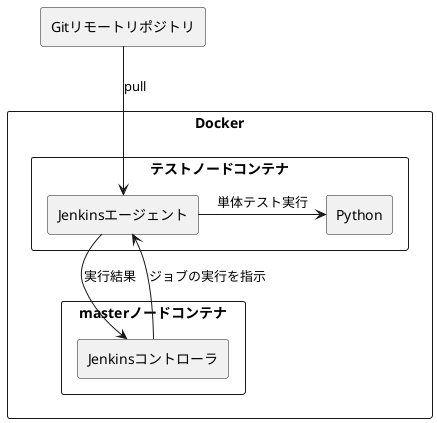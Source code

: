 @startuml network-diagram
rectangle Docker {
    rectangle masterノードコンテナ {
        rectangle Jenkinsコントローラ as controller
    }
    rectangle テストノードコンテナ {
        rectangle Jenkinsエージェント as agent
        rectangle Python as python
    }
}
rectangle Gitリモートリポジトリ as repo

controller --> agent: ジョブの実行を指示
repo --> agent: pull
agent -> python: 単体テスト実行
agent --> controller: 実行結果
@enduml
